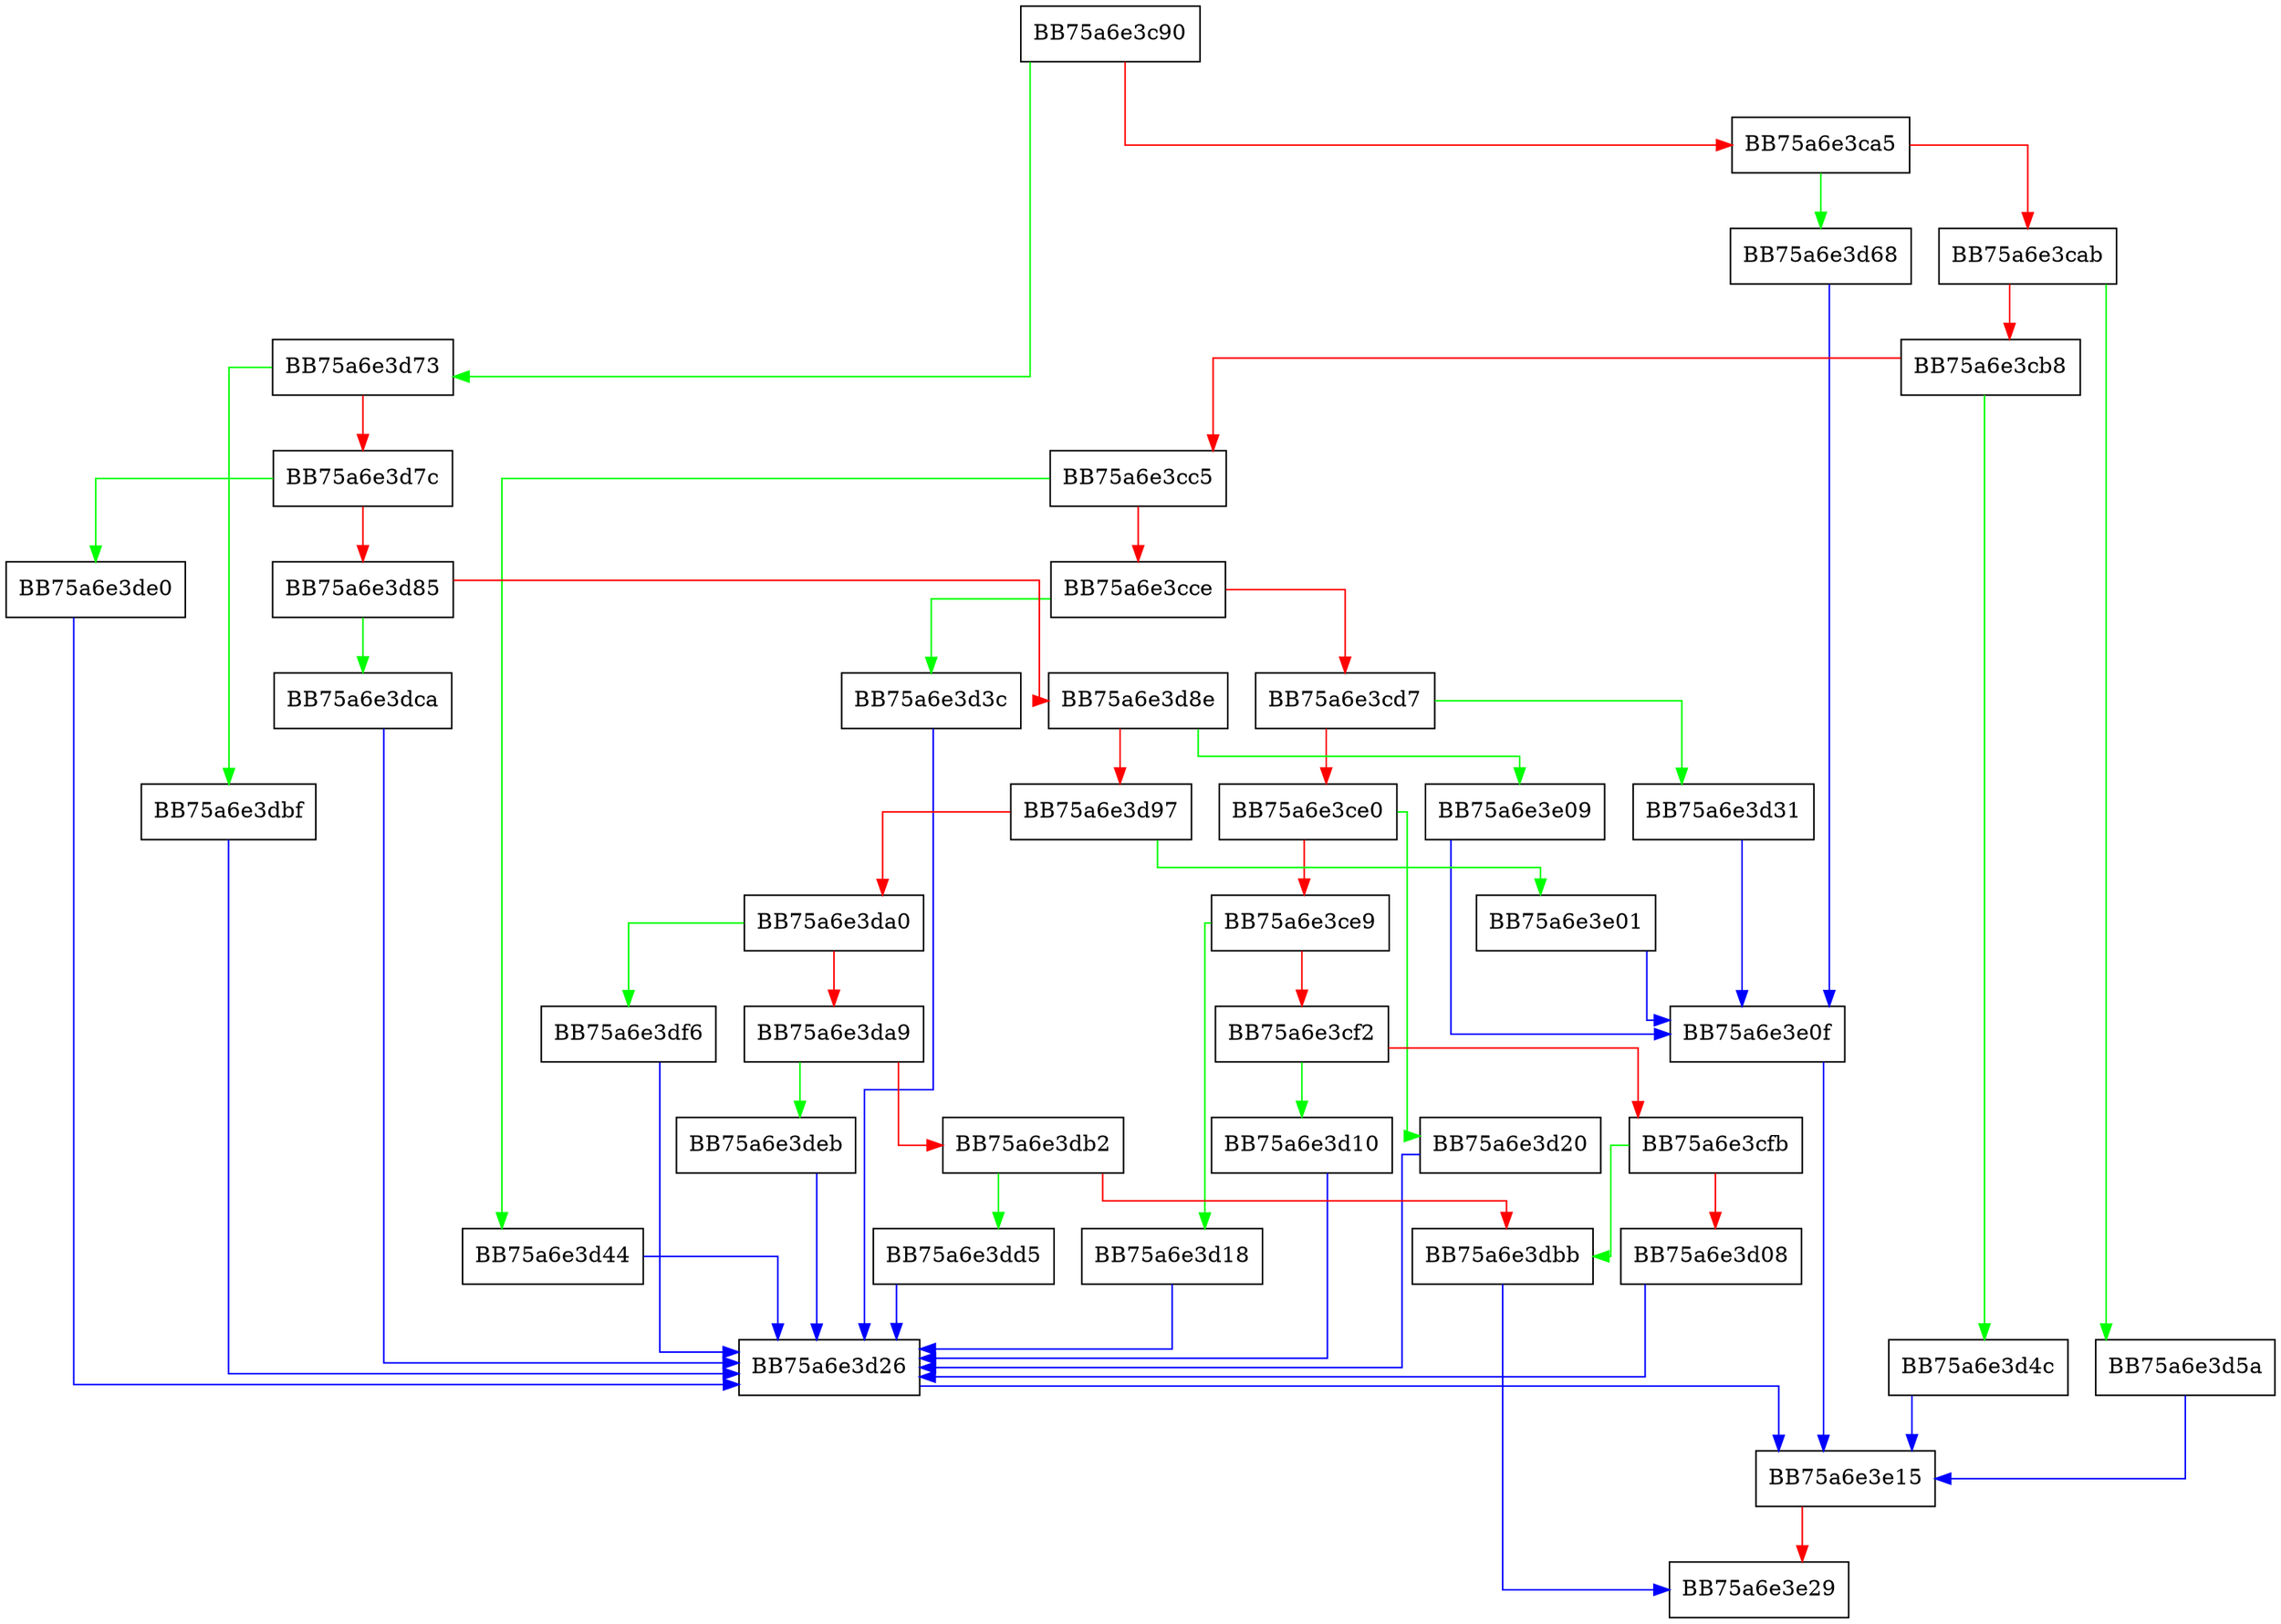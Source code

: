digraph getPropByHash {
  node [shape="box"];
  graph [splines=ortho];
  BB75a6e3c90 -> BB75a6e3d73 [color="green"];
  BB75a6e3c90 -> BB75a6e3ca5 [color="red"];
  BB75a6e3ca5 -> BB75a6e3d68 [color="green"];
  BB75a6e3ca5 -> BB75a6e3cab [color="red"];
  BB75a6e3cab -> BB75a6e3d5a [color="green"];
  BB75a6e3cab -> BB75a6e3cb8 [color="red"];
  BB75a6e3cb8 -> BB75a6e3d4c [color="green"];
  BB75a6e3cb8 -> BB75a6e3cc5 [color="red"];
  BB75a6e3cc5 -> BB75a6e3d44 [color="green"];
  BB75a6e3cc5 -> BB75a6e3cce [color="red"];
  BB75a6e3cce -> BB75a6e3d3c [color="green"];
  BB75a6e3cce -> BB75a6e3cd7 [color="red"];
  BB75a6e3cd7 -> BB75a6e3d31 [color="green"];
  BB75a6e3cd7 -> BB75a6e3ce0 [color="red"];
  BB75a6e3ce0 -> BB75a6e3d20 [color="green"];
  BB75a6e3ce0 -> BB75a6e3ce9 [color="red"];
  BB75a6e3ce9 -> BB75a6e3d18 [color="green"];
  BB75a6e3ce9 -> BB75a6e3cf2 [color="red"];
  BB75a6e3cf2 -> BB75a6e3d10 [color="green"];
  BB75a6e3cf2 -> BB75a6e3cfb [color="red"];
  BB75a6e3cfb -> BB75a6e3dbb [color="green"];
  BB75a6e3cfb -> BB75a6e3d08 [color="red"];
  BB75a6e3d08 -> BB75a6e3d26 [color="blue"];
  BB75a6e3d10 -> BB75a6e3d26 [color="blue"];
  BB75a6e3d18 -> BB75a6e3d26 [color="blue"];
  BB75a6e3d20 -> BB75a6e3d26 [color="blue"];
  BB75a6e3d26 -> BB75a6e3e15 [color="blue"];
  BB75a6e3d31 -> BB75a6e3e0f [color="blue"];
  BB75a6e3d3c -> BB75a6e3d26 [color="blue"];
  BB75a6e3d44 -> BB75a6e3d26 [color="blue"];
  BB75a6e3d4c -> BB75a6e3e15 [color="blue"];
  BB75a6e3d5a -> BB75a6e3e15 [color="blue"];
  BB75a6e3d68 -> BB75a6e3e0f [color="blue"];
  BB75a6e3d73 -> BB75a6e3dbf [color="green"];
  BB75a6e3d73 -> BB75a6e3d7c [color="red"];
  BB75a6e3d7c -> BB75a6e3de0 [color="green"];
  BB75a6e3d7c -> BB75a6e3d85 [color="red"];
  BB75a6e3d85 -> BB75a6e3dca [color="green"];
  BB75a6e3d85 -> BB75a6e3d8e [color="red"];
  BB75a6e3d8e -> BB75a6e3e09 [color="green"];
  BB75a6e3d8e -> BB75a6e3d97 [color="red"];
  BB75a6e3d97 -> BB75a6e3e01 [color="green"];
  BB75a6e3d97 -> BB75a6e3da0 [color="red"];
  BB75a6e3da0 -> BB75a6e3df6 [color="green"];
  BB75a6e3da0 -> BB75a6e3da9 [color="red"];
  BB75a6e3da9 -> BB75a6e3deb [color="green"];
  BB75a6e3da9 -> BB75a6e3db2 [color="red"];
  BB75a6e3db2 -> BB75a6e3dd5 [color="green"];
  BB75a6e3db2 -> BB75a6e3dbb [color="red"];
  BB75a6e3dbb -> BB75a6e3e29 [color="blue"];
  BB75a6e3dbf -> BB75a6e3d26 [color="blue"];
  BB75a6e3dca -> BB75a6e3d26 [color="blue"];
  BB75a6e3dd5 -> BB75a6e3d26 [color="blue"];
  BB75a6e3de0 -> BB75a6e3d26 [color="blue"];
  BB75a6e3deb -> BB75a6e3d26 [color="blue"];
  BB75a6e3df6 -> BB75a6e3d26 [color="blue"];
  BB75a6e3e01 -> BB75a6e3e0f [color="blue"];
  BB75a6e3e09 -> BB75a6e3e0f [color="blue"];
  BB75a6e3e0f -> BB75a6e3e15 [color="blue"];
  BB75a6e3e15 -> BB75a6e3e29 [color="red"];
}